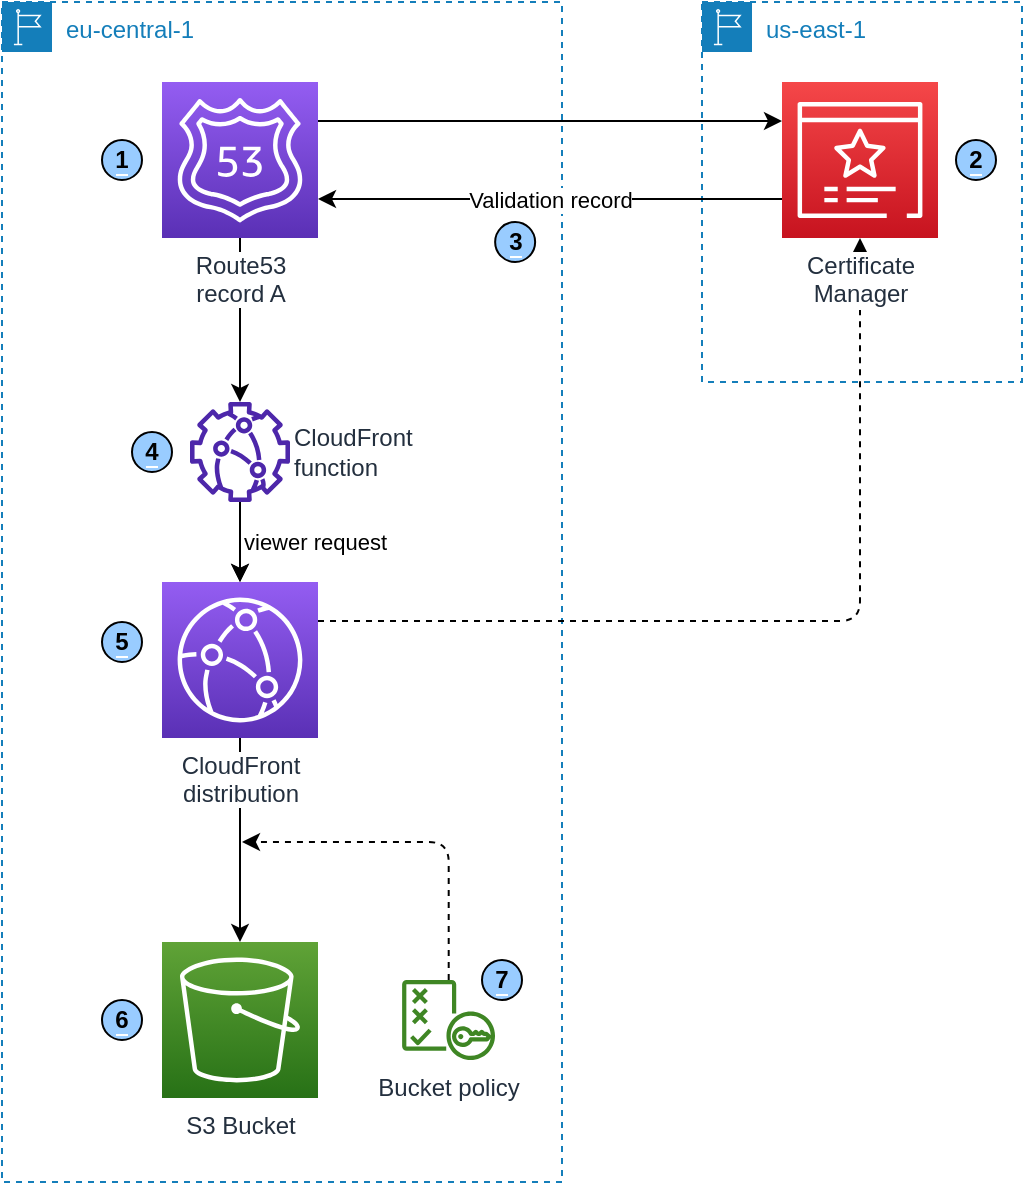 <mxfile>
    <diagram id="0UrLQ82C18LPTjS5pni7" name="Page-1">
        <mxGraphModel dx="598" dy="616" grid="1" gridSize="10" guides="1" tooltips="1" connect="1" arrows="1" fold="1" page="1" pageScale="1" pageWidth="827" pageHeight="1169" math="0" shadow="0">
            <root>
                <mxCell id="0"/>
                <mxCell id="1" parent="0"/>
                <mxCell id="2" value="eu-central-1" style="points=[[0,0],[0.25,0],[0.5,0],[0.75,0],[1,0],[1,0.25],[1,0.5],[1,0.75],[1,1],[0.75,1],[0.5,1],[0.25,1],[0,1],[0,0.75],[0,0.5],[0,0.25]];outlineConnect=0;gradientColor=none;html=1;whiteSpace=wrap;fontSize=12;fontStyle=0;container=0;pointerEvents=0;collapsible=0;recursiveResize=0;shape=mxgraph.aws4.group;grIcon=mxgraph.aws4.group_region;strokeColor=#147EBA;fillColor=none;verticalAlign=top;align=left;spacingLeft=30;fontColor=#147EBA;dashed=1;" parent="1" vertex="1">
                    <mxGeometry x="50" y="320" width="280" height="590" as="geometry"/>
                </mxCell>
                <mxCell id="12" style="edgeStyle=none;html=1;entryX=0.5;entryY=0;entryDx=0;entryDy=0;entryPerimeter=0;" parent="1" source="6" target="8" edge="1">
                    <mxGeometry relative="1" as="geometry"/>
                </mxCell>
                <mxCell id="6" value="&lt;span style=&quot;background-color: rgb(255 , 255 , 255)&quot;&gt;CloudFront&lt;br&gt;distribution&lt;/span&gt;" style="sketch=0;points=[[0,0,0],[0.25,0,0],[0.5,0,0],[0.75,0,0],[1,0,0],[0,1,0],[0.25,1,0],[0.5,1,0],[0.75,1,0],[1,1,0],[0,0.25,0],[0,0.5,0],[0,0.75,0],[1,0.25,0],[1,0.5,0],[1,0.75,0]];outlineConnect=0;fontColor=#232F3E;gradientColor=#945DF2;gradientDirection=north;fillColor=#5A30B5;strokeColor=#ffffff;dashed=0;verticalLabelPosition=bottom;verticalAlign=top;align=center;html=1;fontSize=12;fontStyle=0;aspect=fixed;shape=mxgraph.aws4.resourceIcon;resIcon=mxgraph.aws4.cloudfront;" parent="1" vertex="1">
                    <mxGeometry x="130" y="610" width="78" height="78" as="geometry"/>
                </mxCell>
                <mxCell id="17" style="edgeStyle=none;html=1;entryX=0;entryY=0.25;entryDx=0;entryDy=0;entryPerimeter=0;exitX=1;exitY=0.25;exitDx=0;exitDy=0;exitPerimeter=0;" parent="1" source="7" target="16" edge="1">
                    <mxGeometry relative="1" as="geometry"/>
                </mxCell>
                <mxCell id="21" style="edgeStyle=orthogonalEdgeStyle;sketch=0;html=1;shadow=0;strokeColor=default;" parent="1" source="7" target="5" edge="1">
                    <mxGeometry relative="1" as="geometry"/>
                </mxCell>
                <mxCell id="7" value="&lt;span style=&quot;background-color: rgb(255 , 255 , 255)&quot;&gt;Route53&lt;br&gt;record A&lt;/span&gt;" style="sketch=0;points=[[0,0,0],[0.25,0,0],[0.5,0,0],[0.75,0,0],[1,0,0],[0,1,0],[0.25,1,0],[0.5,1,0],[0.75,1,0],[1,1,0],[0,0.25,0],[0,0.5,0],[0,0.75,0],[1,0.25,0],[1,0.5,0],[1,0.75,0]];outlineConnect=0;fontColor=#232F3E;gradientColor=#945DF2;gradientDirection=north;fillColor=#5A30B5;strokeColor=#ffffff;dashed=0;verticalLabelPosition=bottom;verticalAlign=top;align=center;html=1;fontSize=12;fontStyle=0;aspect=fixed;shape=mxgraph.aws4.resourceIcon;resIcon=mxgraph.aws4.route_53;" parent="1" vertex="1">
                    <mxGeometry x="130" y="360" width="78" height="78" as="geometry"/>
                </mxCell>
                <mxCell id="22" value="viewer request" style="edgeStyle=orthogonalEdgeStyle;sketch=0;html=1;entryX=0.5;entryY=0;entryDx=0;entryDy=0;entryPerimeter=0;shadow=0;strokeColor=default;curved=1;labelBackgroundColor=#FFFFFF;verticalAlign=middle;labelBorderColor=none;labelPosition=right;verticalLabelPosition=middle;align=left;" parent="1" source="5" target="6" edge="1">
                    <mxGeometry relative="1" as="geometry"/>
                </mxCell>
                <mxCell id="23" value="" style="edgeStyle=orthogonalEdgeStyle;curved=1;sketch=0;html=1;shadow=0;strokeColor=default;" parent="1" source="5" target="6" edge="1">
                    <mxGeometry relative="1" as="geometry"/>
                </mxCell>
                <mxCell id="5" value="CloudFront&lt;br&gt;function" style="sketch=0;outlineConnect=0;fontColor=#232F3E;gradientColor=none;fillColor=#4D27AA;strokeColor=none;dashed=0;verticalLabelPosition=middle;verticalAlign=middle;align=left;html=1;fontSize=12;fontStyle=0;aspect=fixed;pointerEvents=1;shape=mxgraph.aws4.cloudfront_functions;labelPosition=right;" parent="1" vertex="1">
                    <mxGeometry x="144" y="520" width="50" height="50" as="geometry"/>
                </mxCell>
                <mxCell id="8" value="S3 Bucket" style="sketch=0;points=[[0,0,0],[0.25,0,0],[0.5,0,0],[0.75,0,0],[1,0,0],[0,1,0],[0.25,1,0],[0.5,1,0],[0.75,1,0],[1,1,0],[0,0.25,0],[0,0.5,0],[0,0.75,0],[1,0.25,0],[1,0.5,0],[1,0.75,0]];outlineConnect=0;fontColor=#232F3E;gradientColor=#60A337;gradientDirection=north;fillColor=#277116;strokeColor=#ffffff;dashed=0;verticalLabelPosition=bottom;verticalAlign=top;align=center;html=1;fontSize=12;fontStyle=0;aspect=fixed;shape=mxgraph.aws4.resourceIcon;resIcon=mxgraph.aws4.s3;" parent="1" vertex="1">
                    <mxGeometry x="130" y="790" width="78" height="78" as="geometry"/>
                </mxCell>
                <mxCell id="14" value="us-east-1" style="points=[[0,0],[0.25,0],[0.5,0],[0.75,0],[1,0],[1,0.25],[1,0.5],[1,0.75],[1,1],[0.75,1],[0.5,1],[0.25,1],[0,1],[0,0.75],[0,0.5],[0,0.25]];outlineConnect=0;gradientColor=none;html=1;whiteSpace=wrap;fontSize=12;fontStyle=0;container=0;pointerEvents=0;collapsible=0;recursiveResize=0;shape=mxgraph.aws4.group;grIcon=mxgraph.aws4.group_region;strokeColor=#147EBA;fillColor=none;verticalAlign=top;align=left;spacingLeft=30;fontColor=#147EBA;dashed=1;" parent="1" vertex="1">
                    <mxGeometry x="400" y="320" width="160" height="190" as="geometry"/>
                </mxCell>
                <mxCell id="18" value="Validation record" style="edgeStyle=none;html=1;exitX=0;exitY=0.75;exitDx=0;exitDy=0;exitPerimeter=0;entryX=1;entryY=0.75;entryDx=0;entryDy=0;entryPerimeter=0;" parent="1" source="16" target="7" edge="1">
                    <mxGeometry relative="1" as="geometry"/>
                </mxCell>
                <mxCell id="19" style="edgeStyle=orthogonalEdgeStyle;html=1;exitX=1;exitY=0.25;exitDx=0;exitDy=0;exitPerimeter=0;entryX=0.5;entryY=1;entryDx=0;entryDy=0;entryPerimeter=0;strokeColor=default;dashed=1;shadow=0;sketch=0;" parent="1" source="6" target="16" edge="1">
                    <mxGeometry relative="1" as="geometry"/>
                </mxCell>
                <mxCell id="16" value="Certificate&lt;br&gt;Manager" style="sketch=0;points=[[0,0,0],[0.25,0,0],[0.5,0,0],[0.75,0,0],[1,0,0],[0,1,0],[0.25,1,0],[0.5,1,0],[0.75,1,0],[1,1,0],[0,0.25,0],[0,0.5,0],[0,0.75,0],[1,0.25,0],[1,0.5,0],[1,0.75,0]];outlineConnect=0;fontColor=#232F3E;gradientColor=#F54749;gradientDirection=north;fillColor=#C7131F;strokeColor=#ffffff;dashed=0;verticalLabelPosition=bottom;verticalAlign=top;align=center;html=1;fontSize=12;fontStyle=0;aspect=fixed;shape=mxgraph.aws4.resourceIcon;resIcon=mxgraph.aws4.certificate_manager_3;labelBackgroundColor=#FFFFFF;" parent="1" vertex="1">
                    <mxGeometry x="440" y="360" width="78" height="78" as="geometry"/>
                </mxCell>
                <mxCell id="28" value="&lt;span style=&quot;background-color: rgb(153 , 204 , 255)&quot;&gt;1&lt;/span&gt;" style="ellipse;whiteSpace=wrap;html=1;aspect=fixed;labelBackgroundColor=#FFFFFF;strokeColor=default;fillColor=#99CCFF;resizeWidth=0;resizeHeight=0;fontStyle=1" vertex="1" parent="1">
                    <mxGeometry x="100" y="389" width="20" height="20" as="geometry"/>
                </mxCell>
                <mxCell id="30" value="&lt;span style=&quot;background-color: rgb(153 , 204 , 255)&quot;&gt;2&lt;/span&gt;" style="ellipse;whiteSpace=wrap;html=1;aspect=fixed;labelBackgroundColor=#FFFFFF;strokeColor=default;fillColor=#99CCFF;resizeWidth=0;resizeHeight=0;fontStyle=1" vertex="1" parent="1">
                    <mxGeometry x="527" y="389" width="20" height="20" as="geometry"/>
                </mxCell>
                <mxCell id="34" style="edgeStyle=orthogonalEdgeStyle;sketch=0;html=1;shadow=0;labelBackgroundColor=#FFFFFF;labelBorderColor=none;strokeColor=default;dashed=1;" edge="1" parent="1" source="31">
                    <mxGeometry relative="1" as="geometry">
                        <mxPoint x="170" y="740" as="targetPoint"/>
                        <Array as="points">
                            <mxPoint x="273" y="740"/>
                        </Array>
                    </mxGeometry>
                </mxCell>
                <mxCell id="31" value="Bucket policy" style="sketch=0;outlineConnect=0;fontColor=#232F3E;gradientColor=none;fillColor=#3F8624;strokeColor=none;dashed=0;verticalLabelPosition=bottom;verticalAlign=top;align=center;html=1;fontSize=12;fontStyle=0;aspect=fixed;pointerEvents=1;shape=mxgraph.aws4.policy;labelBackgroundColor=none;" vertex="1" parent="1">
                    <mxGeometry x="250" y="809" width="46.57" height="40" as="geometry"/>
                </mxCell>
                <mxCell id="35" value="&lt;span style=&quot;background-color: rgb(153 , 204 , 255)&quot;&gt;3&lt;/span&gt;" style="ellipse;whiteSpace=wrap;html=1;aspect=fixed;labelBackgroundColor=#FFFFFF;strokeColor=default;fillColor=#99CCFF;resizeWidth=0;resizeHeight=0;fontStyle=1" vertex="1" parent="1">
                    <mxGeometry x="296.57" y="430" width="20" height="20" as="geometry"/>
                </mxCell>
                <mxCell id="36" value="&lt;span style=&quot;background-color: rgb(153 , 204 , 255)&quot;&gt;4&lt;/span&gt;" style="ellipse;whiteSpace=wrap;html=1;aspect=fixed;labelBackgroundColor=#FFFFFF;strokeColor=default;fillColor=#99CCFF;resizeWidth=0;resizeHeight=0;fontStyle=1" vertex="1" parent="1">
                    <mxGeometry x="115" y="535" width="20" height="20" as="geometry"/>
                </mxCell>
                <mxCell id="37" value="&lt;span style=&quot;background-color: rgb(153 , 204 , 255)&quot;&gt;5&lt;/span&gt;" style="ellipse;whiteSpace=wrap;html=1;aspect=fixed;labelBackgroundColor=#FFFFFF;strokeColor=default;fillColor=#99CCFF;resizeWidth=0;resizeHeight=0;fontStyle=1" vertex="1" parent="1">
                    <mxGeometry x="100" y="630" width="20" height="20" as="geometry"/>
                </mxCell>
                <mxCell id="38" value="&lt;span style=&quot;background-color: rgb(153 , 204 , 255)&quot;&gt;7&lt;/span&gt;" style="ellipse;whiteSpace=wrap;html=1;aspect=fixed;labelBackgroundColor=#FFFFFF;strokeColor=default;fillColor=#99CCFF;resizeWidth=0;resizeHeight=0;fontStyle=1" vertex="1" parent="1">
                    <mxGeometry x="290" y="799" width="20" height="20" as="geometry"/>
                </mxCell>
                <mxCell id="39" value="&lt;span style=&quot;background-color: rgb(153 , 204 , 255)&quot;&gt;6&lt;/span&gt;" style="ellipse;whiteSpace=wrap;html=1;aspect=fixed;labelBackgroundColor=#FFFFFF;strokeColor=default;fillColor=#99CCFF;resizeWidth=0;resizeHeight=0;fontStyle=1" vertex="1" parent="1">
                    <mxGeometry x="100" y="819" width="20" height="20" as="geometry"/>
                </mxCell>
            </root>
        </mxGraphModel>
    </diagram>
</mxfile>